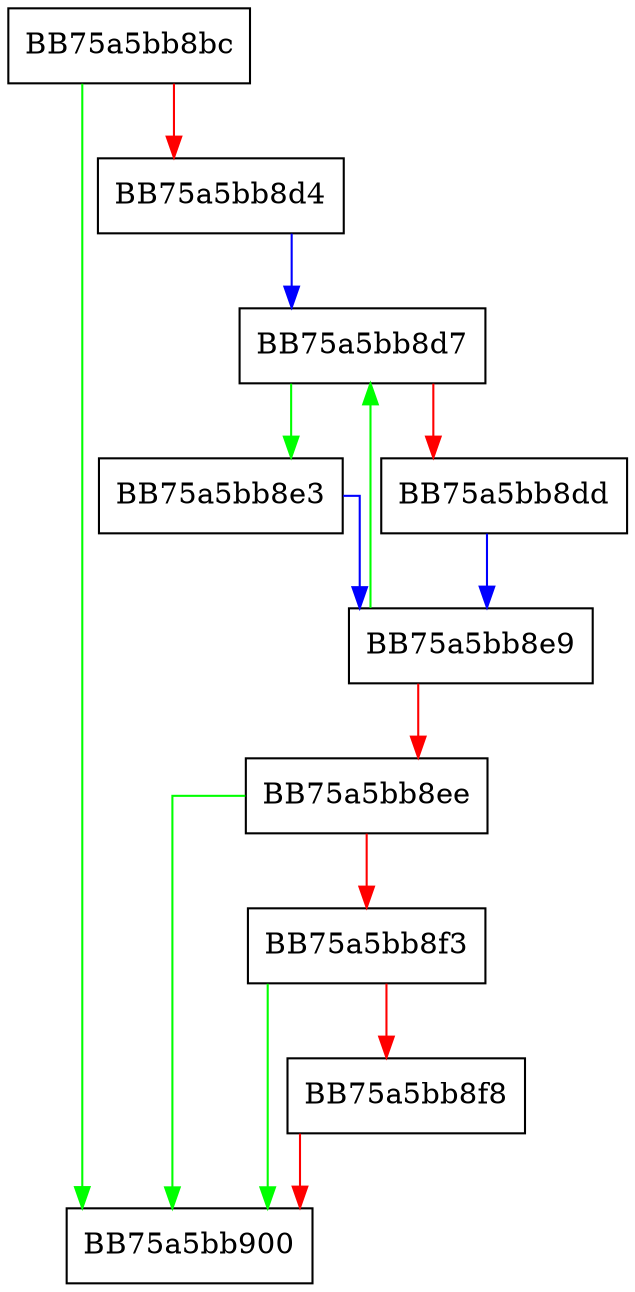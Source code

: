 digraph LBound {
  node [shape="box"];
  graph [splines=ortho];
  BB75a5bb8bc -> BB75a5bb900 [color="green"];
  BB75a5bb8bc -> BB75a5bb8d4 [color="red"];
  BB75a5bb8d4 -> BB75a5bb8d7 [color="blue"];
  BB75a5bb8d7 -> BB75a5bb8e3 [color="green"];
  BB75a5bb8d7 -> BB75a5bb8dd [color="red"];
  BB75a5bb8dd -> BB75a5bb8e9 [color="blue"];
  BB75a5bb8e3 -> BB75a5bb8e9 [color="blue"];
  BB75a5bb8e9 -> BB75a5bb8d7 [color="green"];
  BB75a5bb8e9 -> BB75a5bb8ee [color="red"];
  BB75a5bb8ee -> BB75a5bb900 [color="green"];
  BB75a5bb8ee -> BB75a5bb8f3 [color="red"];
  BB75a5bb8f3 -> BB75a5bb900 [color="green"];
  BB75a5bb8f3 -> BB75a5bb8f8 [color="red"];
  BB75a5bb8f8 -> BB75a5bb900 [color="red"];
}